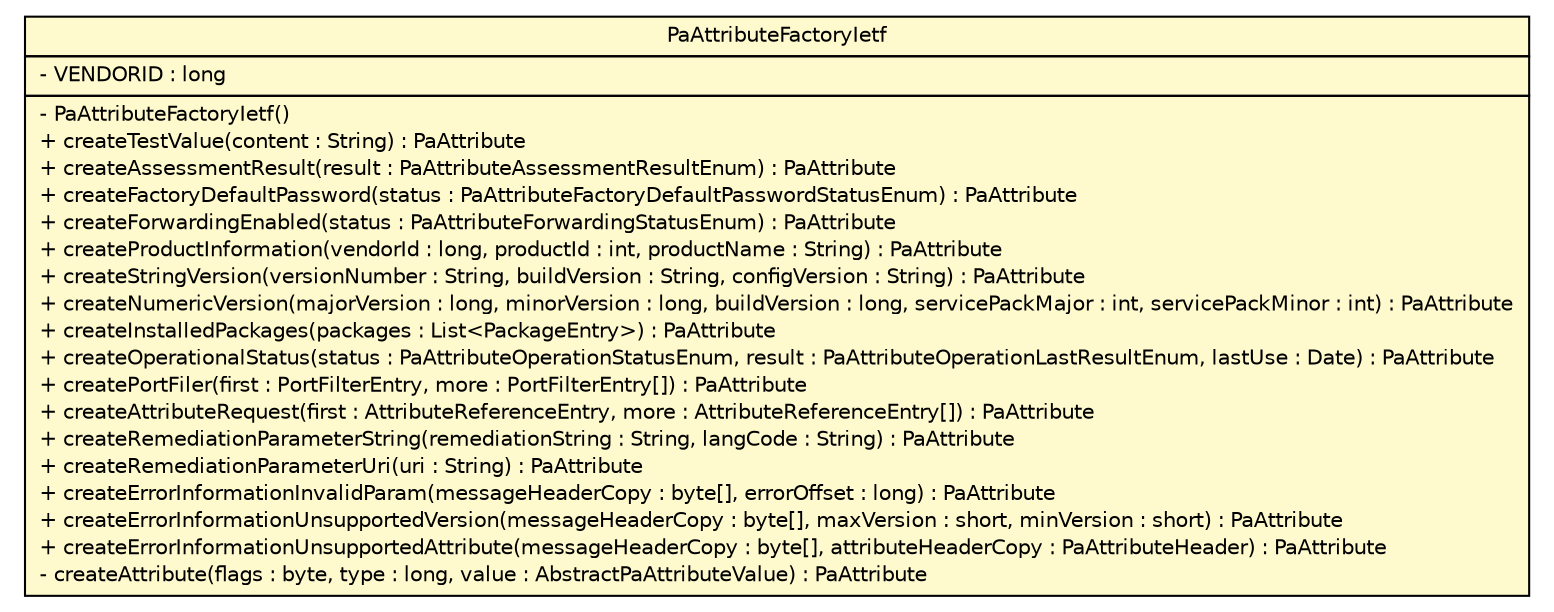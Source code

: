 #!/usr/local/bin/dot
#
# Class diagram 
# Generated by UMLGraph version R5_6 (http://www.umlgraph.org/)
#

digraph G {
	edge [fontname="Helvetica",fontsize=10,labelfontname="Helvetica",labelfontsize=10];
	node [fontname="Helvetica",fontsize=10,shape=plaintext];
	nodesep=0.25;
	ranksep=0.5;
	// org.ietf.nea.pa.attribute.PaAttributeFactoryIetf
	c49139 [label=<<table title="org.ietf.nea.pa.attribute.PaAttributeFactoryIetf" border="0" cellborder="1" cellspacing="0" cellpadding="2" port="p" bgcolor="lemonChiffon" href="./PaAttributeFactoryIetf.html">
		<tr><td><table border="0" cellspacing="0" cellpadding="1">
<tr><td align="center" balign="center"> PaAttributeFactoryIetf </td></tr>
		</table></td></tr>
		<tr><td><table border="0" cellspacing="0" cellpadding="1">
<tr><td align="left" balign="left"> - VENDORID : long </td></tr>
		</table></td></tr>
		<tr><td><table border="0" cellspacing="0" cellpadding="1">
<tr><td align="left" balign="left"> - PaAttributeFactoryIetf() </td></tr>
<tr><td align="left" balign="left"> + createTestValue(content : String) : PaAttribute </td></tr>
<tr><td align="left" balign="left"> + createAssessmentResult(result : PaAttributeAssessmentResultEnum) : PaAttribute </td></tr>
<tr><td align="left" balign="left"> + createFactoryDefaultPassword(status : PaAttributeFactoryDefaultPasswordStatusEnum) : PaAttribute </td></tr>
<tr><td align="left" balign="left"> + createForwardingEnabled(status : PaAttributeForwardingStatusEnum) : PaAttribute </td></tr>
<tr><td align="left" balign="left"> + createProductInformation(vendorId : long, productId : int, productName : String) : PaAttribute </td></tr>
<tr><td align="left" balign="left"> + createStringVersion(versionNumber : String, buildVersion : String, configVersion : String) : PaAttribute </td></tr>
<tr><td align="left" balign="left"> + createNumericVersion(majorVersion : long, minorVersion : long, buildVersion : long, servicePackMajor : int, servicePackMinor : int) : PaAttribute </td></tr>
<tr><td align="left" balign="left"> + createInstalledPackages(packages : List&lt;PackageEntry&gt;) : PaAttribute </td></tr>
<tr><td align="left" balign="left"> + createOperationalStatus(status : PaAttributeOperationStatusEnum, result : PaAttributeOperationLastResultEnum, lastUse : Date) : PaAttribute </td></tr>
<tr><td align="left" balign="left"> + createPortFiler(first : PortFilterEntry, more : PortFilterEntry[]) : PaAttribute </td></tr>
<tr><td align="left" balign="left"> + createAttributeRequest(first : AttributeReferenceEntry, more : AttributeReferenceEntry[]) : PaAttribute </td></tr>
<tr><td align="left" balign="left"> + createRemediationParameterString(remediationString : String, langCode : String) : PaAttribute </td></tr>
<tr><td align="left" balign="left"> + createRemediationParameterUri(uri : String) : PaAttribute </td></tr>
<tr><td align="left" balign="left"> + createErrorInformationInvalidParam(messageHeaderCopy : byte[], errorOffset : long) : PaAttribute </td></tr>
<tr><td align="left" balign="left"> + createErrorInformationUnsupportedVersion(messageHeaderCopy : byte[], maxVersion : short, minVersion : short) : PaAttribute </td></tr>
<tr><td align="left" balign="left"> + createErrorInformationUnsupportedAttribute(messageHeaderCopy : byte[], attributeHeaderCopy : PaAttributeHeader) : PaAttribute </td></tr>
<tr><td align="left" balign="left"> - createAttribute(flags : byte, type : long, value : AbstractPaAttributeValue) : PaAttribute </td></tr>
		</table></td></tr>
		</table>>, URL="./PaAttributeFactoryIetf.html", fontname="Helvetica", fontcolor="black", fontsize=10.0];
}

